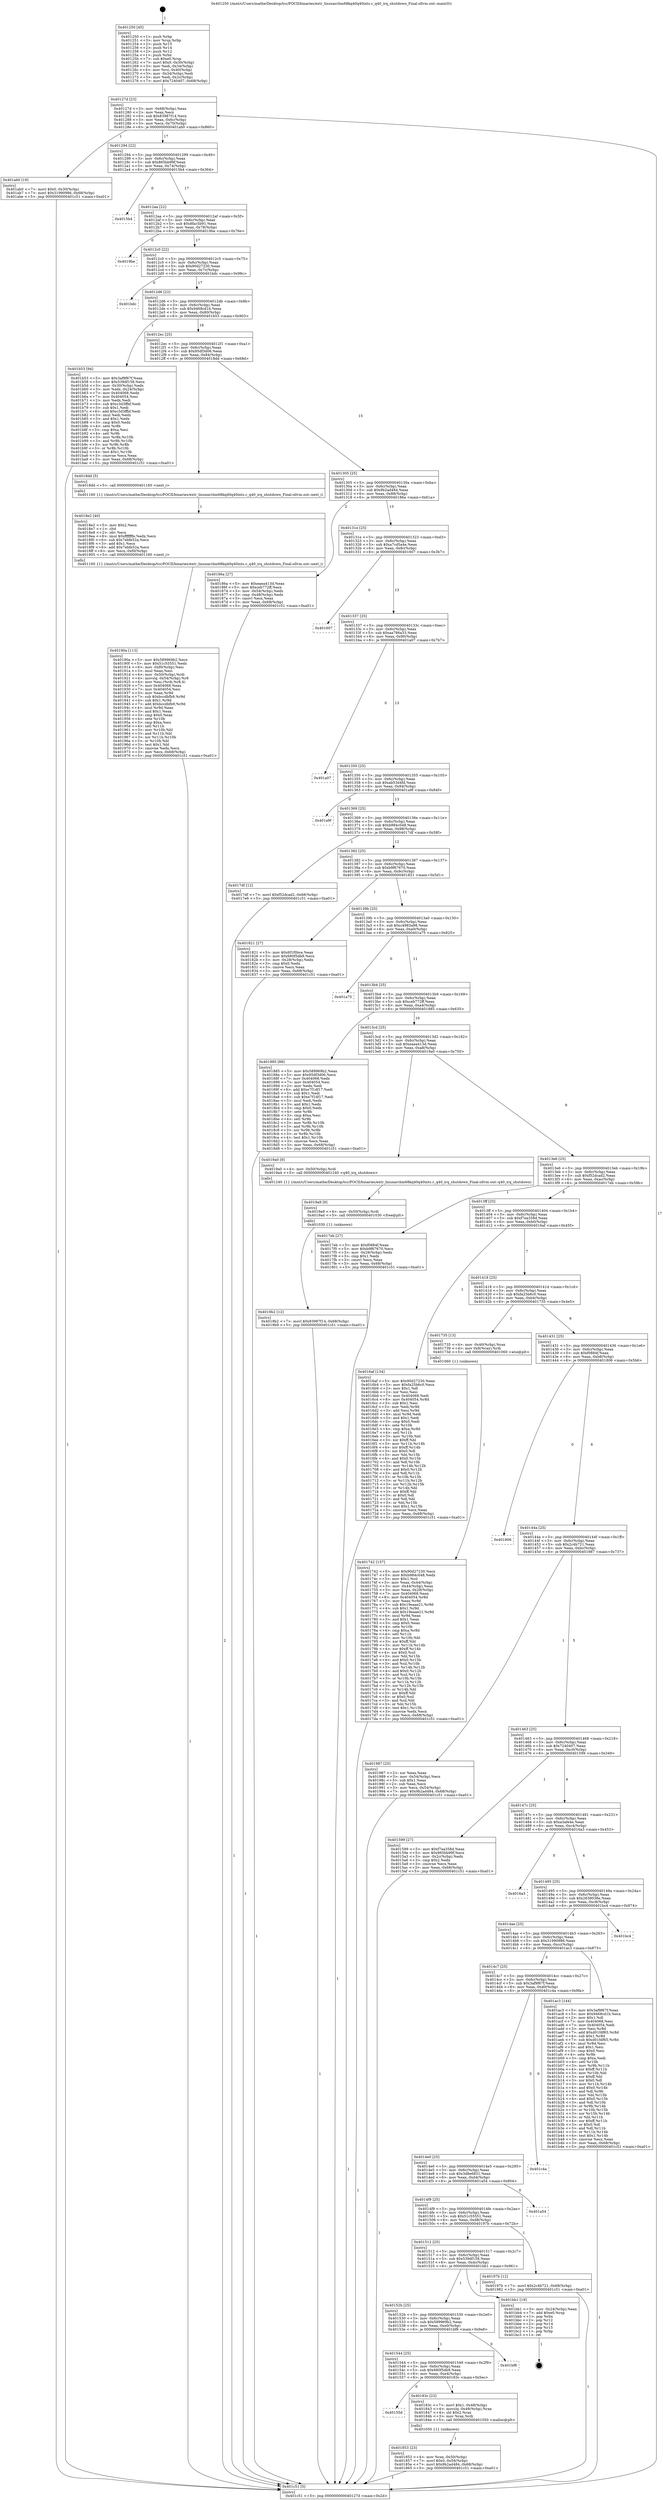 digraph "0x401250" {
  label = "0x401250 (/mnt/c/Users/mathe/Desktop/tcc/POCII/binaries/extr_linuxarchm68kq40q40ints.c_q40_irq_shutdown_Final-ollvm.out::main(0))"
  labelloc = "t"
  node[shape=record]

  Entry [label="",width=0.3,height=0.3,shape=circle,fillcolor=black,style=filled]
  "0x40127d" [label="{
     0x40127d [23]\l
     | [instrs]\l
     &nbsp;&nbsp;0x40127d \<+3\>: mov -0x68(%rbp),%eax\l
     &nbsp;&nbsp;0x401280 \<+2\>: mov %eax,%ecx\l
     &nbsp;&nbsp;0x401282 \<+6\>: sub $0x83987f14,%ecx\l
     &nbsp;&nbsp;0x401288 \<+3\>: mov %eax,-0x6c(%rbp)\l
     &nbsp;&nbsp;0x40128b \<+3\>: mov %ecx,-0x70(%rbp)\l
     &nbsp;&nbsp;0x40128e \<+6\>: je 0000000000401ab0 \<main+0x860\>\l
  }"]
  "0x401ab0" [label="{
     0x401ab0 [19]\l
     | [instrs]\l
     &nbsp;&nbsp;0x401ab0 \<+7\>: movl $0x0,-0x30(%rbp)\l
     &nbsp;&nbsp;0x401ab7 \<+7\>: movl $0x31990986,-0x68(%rbp)\l
     &nbsp;&nbsp;0x401abe \<+5\>: jmp 0000000000401c51 \<main+0xa01\>\l
  }"]
  "0x401294" [label="{
     0x401294 [22]\l
     | [instrs]\l
     &nbsp;&nbsp;0x401294 \<+5\>: jmp 0000000000401299 \<main+0x49\>\l
     &nbsp;&nbsp;0x401299 \<+3\>: mov -0x6c(%rbp),%eax\l
     &nbsp;&nbsp;0x40129c \<+5\>: sub $0x865bb99f,%eax\l
     &nbsp;&nbsp;0x4012a1 \<+3\>: mov %eax,-0x74(%rbp)\l
     &nbsp;&nbsp;0x4012a4 \<+6\>: je 00000000004015b4 \<main+0x364\>\l
  }"]
  Exit [label="",width=0.3,height=0.3,shape=circle,fillcolor=black,style=filled,peripheries=2]
  "0x4015b4" [label="{
     0x4015b4\l
  }", style=dashed]
  "0x4012aa" [label="{
     0x4012aa [22]\l
     | [instrs]\l
     &nbsp;&nbsp;0x4012aa \<+5\>: jmp 00000000004012af \<main+0x5f\>\l
     &nbsp;&nbsp;0x4012af \<+3\>: mov -0x6c(%rbp),%eax\l
     &nbsp;&nbsp;0x4012b2 \<+5\>: sub $0x8fac5b91,%eax\l
     &nbsp;&nbsp;0x4012b7 \<+3\>: mov %eax,-0x78(%rbp)\l
     &nbsp;&nbsp;0x4012ba \<+6\>: je 00000000004019be \<main+0x76e\>\l
  }"]
  "0x4019b2" [label="{
     0x4019b2 [12]\l
     | [instrs]\l
     &nbsp;&nbsp;0x4019b2 \<+7\>: movl $0x83987f14,-0x68(%rbp)\l
     &nbsp;&nbsp;0x4019b9 \<+5\>: jmp 0000000000401c51 \<main+0xa01\>\l
  }"]
  "0x4019be" [label="{
     0x4019be\l
  }", style=dashed]
  "0x4012c0" [label="{
     0x4012c0 [22]\l
     | [instrs]\l
     &nbsp;&nbsp;0x4012c0 \<+5\>: jmp 00000000004012c5 \<main+0x75\>\l
     &nbsp;&nbsp;0x4012c5 \<+3\>: mov -0x6c(%rbp),%eax\l
     &nbsp;&nbsp;0x4012c8 \<+5\>: sub $0x90d27230,%eax\l
     &nbsp;&nbsp;0x4012cd \<+3\>: mov %eax,-0x7c(%rbp)\l
     &nbsp;&nbsp;0x4012d0 \<+6\>: je 0000000000401bdc \<main+0x98c\>\l
  }"]
  "0x4019a9" [label="{
     0x4019a9 [9]\l
     | [instrs]\l
     &nbsp;&nbsp;0x4019a9 \<+4\>: mov -0x50(%rbp),%rdi\l
     &nbsp;&nbsp;0x4019ad \<+5\>: call 0000000000401030 \<free@plt\>\l
     | [calls]\l
     &nbsp;&nbsp;0x401030 \{1\} (unknown)\l
  }"]
  "0x401bdc" [label="{
     0x401bdc\l
  }", style=dashed]
  "0x4012d6" [label="{
     0x4012d6 [22]\l
     | [instrs]\l
     &nbsp;&nbsp;0x4012d6 \<+5\>: jmp 00000000004012db \<main+0x8b\>\l
     &nbsp;&nbsp;0x4012db \<+3\>: mov -0x6c(%rbp),%eax\l
     &nbsp;&nbsp;0x4012de \<+5\>: sub $0x9468cd1b,%eax\l
     &nbsp;&nbsp;0x4012e3 \<+3\>: mov %eax,-0x80(%rbp)\l
     &nbsp;&nbsp;0x4012e6 \<+6\>: je 0000000000401b53 \<main+0x903\>\l
  }"]
  "0x40190a" [label="{
     0x40190a [113]\l
     | [instrs]\l
     &nbsp;&nbsp;0x40190a \<+5\>: mov $0x589969b2,%ecx\l
     &nbsp;&nbsp;0x40190f \<+5\>: mov $0x51c55551,%edx\l
     &nbsp;&nbsp;0x401914 \<+6\>: mov -0xf0(%rbp),%esi\l
     &nbsp;&nbsp;0x40191a \<+3\>: imul %eax,%esi\l
     &nbsp;&nbsp;0x40191d \<+4\>: mov -0x50(%rbp),%rdi\l
     &nbsp;&nbsp;0x401921 \<+4\>: movslq -0x54(%rbp),%r8\l
     &nbsp;&nbsp;0x401925 \<+4\>: mov %esi,(%rdi,%r8,4)\l
     &nbsp;&nbsp;0x401929 \<+7\>: mov 0x404068,%eax\l
     &nbsp;&nbsp;0x401930 \<+7\>: mov 0x404054,%esi\l
     &nbsp;&nbsp;0x401937 \<+3\>: mov %eax,%r9d\l
     &nbsp;&nbsp;0x40193a \<+7\>: sub $0xbccdbfb9,%r9d\l
     &nbsp;&nbsp;0x401941 \<+4\>: sub $0x1,%r9d\l
     &nbsp;&nbsp;0x401945 \<+7\>: add $0xbccdbfb9,%r9d\l
     &nbsp;&nbsp;0x40194c \<+4\>: imul %r9d,%eax\l
     &nbsp;&nbsp;0x401950 \<+3\>: and $0x1,%eax\l
     &nbsp;&nbsp;0x401953 \<+3\>: cmp $0x0,%eax\l
     &nbsp;&nbsp;0x401956 \<+4\>: sete %r10b\l
     &nbsp;&nbsp;0x40195a \<+3\>: cmp $0xa,%esi\l
     &nbsp;&nbsp;0x40195d \<+4\>: setl %r11b\l
     &nbsp;&nbsp;0x401961 \<+3\>: mov %r10b,%bl\l
     &nbsp;&nbsp;0x401964 \<+3\>: and %r11b,%bl\l
     &nbsp;&nbsp;0x401967 \<+3\>: xor %r11b,%r10b\l
     &nbsp;&nbsp;0x40196a \<+3\>: or %r10b,%bl\l
     &nbsp;&nbsp;0x40196d \<+3\>: test $0x1,%bl\l
     &nbsp;&nbsp;0x401970 \<+3\>: cmovne %edx,%ecx\l
     &nbsp;&nbsp;0x401973 \<+3\>: mov %ecx,-0x68(%rbp)\l
     &nbsp;&nbsp;0x401976 \<+5\>: jmp 0000000000401c51 \<main+0xa01\>\l
  }"]
  "0x401b53" [label="{
     0x401b53 [94]\l
     | [instrs]\l
     &nbsp;&nbsp;0x401b53 \<+5\>: mov $0x3af9f67f,%eax\l
     &nbsp;&nbsp;0x401b58 \<+5\>: mov $0x539df158,%ecx\l
     &nbsp;&nbsp;0x401b5d \<+3\>: mov -0x30(%rbp),%edx\l
     &nbsp;&nbsp;0x401b60 \<+3\>: mov %edx,-0x24(%rbp)\l
     &nbsp;&nbsp;0x401b63 \<+7\>: mov 0x404068,%edx\l
     &nbsp;&nbsp;0x401b6a \<+7\>: mov 0x404054,%esi\l
     &nbsp;&nbsp;0x401b71 \<+2\>: mov %edx,%edi\l
     &nbsp;&nbsp;0x401b73 \<+6\>: sub $0xc3d3ffbf,%edi\l
     &nbsp;&nbsp;0x401b79 \<+3\>: sub $0x1,%edi\l
     &nbsp;&nbsp;0x401b7c \<+6\>: add $0xc3d3ffbf,%edi\l
     &nbsp;&nbsp;0x401b82 \<+3\>: imul %edi,%edx\l
     &nbsp;&nbsp;0x401b85 \<+3\>: and $0x1,%edx\l
     &nbsp;&nbsp;0x401b88 \<+3\>: cmp $0x0,%edx\l
     &nbsp;&nbsp;0x401b8b \<+4\>: sete %r8b\l
     &nbsp;&nbsp;0x401b8f \<+3\>: cmp $0xa,%esi\l
     &nbsp;&nbsp;0x401b92 \<+4\>: setl %r9b\l
     &nbsp;&nbsp;0x401b96 \<+3\>: mov %r8b,%r10b\l
     &nbsp;&nbsp;0x401b99 \<+3\>: and %r9b,%r10b\l
     &nbsp;&nbsp;0x401b9c \<+3\>: xor %r9b,%r8b\l
     &nbsp;&nbsp;0x401b9f \<+3\>: or %r8b,%r10b\l
     &nbsp;&nbsp;0x401ba2 \<+4\>: test $0x1,%r10b\l
     &nbsp;&nbsp;0x401ba6 \<+3\>: cmovne %ecx,%eax\l
     &nbsp;&nbsp;0x401ba9 \<+3\>: mov %eax,-0x68(%rbp)\l
     &nbsp;&nbsp;0x401bac \<+5\>: jmp 0000000000401c51 \<main+0xa01\>\l
  }"]
  "0x4012ec" [label="{
     0x4012ec [25]\l
     | [instrs]\l
     &nbsp;&nbsp;0x4012ec \<+5\>: jmp 00000000004012f1 \<main+0xa1\>\l
     &nbsp;&nbsp;0x4012f1 \<+3\>: mov -0x6c(%rbp),%eax\l
     &nbsp;&nbsp;0x4012f4 \<+5\>: sub $0x95df3d06,%eax\l
     &nbsp;&nbsp;0x4012f9 \<+6\>: mov %eax,-0x84(%rbp)\l
     &nbsp;&nbsp;0x4012ff \<+6\>: je 00000000004018dd \<main+0x68d\>\l
  }"]
  "0x4018e2" [label="{
     0x4018e2 [40]\l
     | [instrs]\l
     &nbsp;&nbsp;0x4018e2 \<+5\>: mov $0x2,%ecx\l
     &nbsp;&nbsp;0x4018e7 \<+1\>: cltd\l
     &nbsp;&nbsp;0x4018e8 \<+2\>: idiv %ecx\l
     &nbsp;&nbsp;0x4018ea \<+6\>: imul $0xfffffffe,%edx,%ecx\l
     &nbsp;&nbsp;0x4018f0 \<+6\>: sub $0x7ebfe52a,%ecx\l
     &nbsp;&nbsp;0x4018f6 \<+3\>: add $0x1,%ecx\l
     &nbsp;&nbsp;0x4018f9 \<+6\>: add $0x7ebfe52a,%ecx\l
     &nbsp;&nbsp;0x4018ff \<+6\>: mov %ecx,-0xf0(%rbp)\l
     &nbsp;&nbsp;0x401905 \<+5\>: call 0000000000401160 \<next_i\>\l
     | [calls]\l
     &nbsp;&nbsp;0x401160 \{1\} (/mnt/c/Users/mathe/Desktop/tcc/POCII/binaries/extr_linuxarchm68kq40q40ints.c_q40_irq_shutdown_Final-ollvm.out::next_i)\l
  }"]
  "0x4018dd" [label="{
     0x4018dd [5]\l
     | [instrs]\l
     &nbsp;&nbsp;0x4018dd \<+5\>: call 0000000000401160 \<next_i\>\l
     | [calls]\l
     &nbsp;&nbsp;0x401160 \{1\} (/mnt/c/Users/mathe/Desktop/tcc/POCII/binaries/extr_linuxarchm68kq40q40ints.c_q40_irq_shutdown_Final-ollvm.out::next_i)\l
  }"]
  "0x401305" [label="{
     0x401305 [25]\l
     | [instrs]\l
     &nbsp;&nbsp;0x401305 \<+5\>: jmp 000000000040130a \<main+0xba\>\l
     &nbsp;&nbsp;0x40130a \<+3\>: mov -0x6c(%rbp),%eax\l
     &nbsp;&nbsp;0x40130d \<+5\>: sub $0x9b2ad484,%eax\l
     &nbsp;&nbsp;0x401312 \<+6\>: mov %eax,-0x88(%rbp)\l
     &nbsp;&nbsp;0x401318 \<+6\>: je 000000000040186a \<main+0x61a\>\l
  }"]
  "0x401853" [label="{
     0x401853 [23]\l
     | [instrs]\l
     &nbsp;&nbsp;0x401853 \<+4\>: mov %rax,-0x50(%rbp)\l
     &nbsp;&nbsp;0x401857 \<+7\>: movl $0x0,-0x54(%rbp)\l
     &nbsp;&nbsp;0x40185e \<+7\>: movl $0x9b2ad484,-0x68(%rbp)\l
     &nbsp;&nbsp;0x401865 \<+5\>: jmp 0000000000401c51 \<main+0xa01\>\l
  }"]
  "0x40186a" [label="{
     0x40186a [27]\l
     | [instrs]\l
     &nbsp;&nbsp;0x40186a \<+5\>: mov $0xeaea413d,%eax\l
     &nbsp;&nbsp;0x40186f \<+5\>: mov $0xceb772ff,%ecx\l
     &nbsp;&nbsp;0x401874 \<+3\>: mov -0x54(%rbp),%edx\l
     &nbsp;&nbsp;0x401877 \<+3\>: cmp -0x48(%rbp),%edx\l
     &nbsp;&nbsp;0x40187a \<+3\>: cmovl %ecx,%eax\l
     &nbsp;&nbsp;0x40187d \<+3\>: mov %eax,-0x68(%rbp)\l
     &nbsp;&nbsp;0x401880 \<+5\>: jmp 0000000000401c51 \<main+0xa01\>\l
  }"]
  "0x40131e" [label="{
     0x40131e [25]\l
     | [instrs]\l
     &nbsp;&nbsp;0x40131e \<+5\>: jmp 0000000000401323 \<main+0xd3\>\l
     &nbsp;&nbsp;0x401323 \<+3\>: mov -0x6c(%rbp),%eax\l
     &nbsp;&nbsp;0x401326 \<+5\>: sub $0xa7cd5a4e,%eax\l
     &nbsp;&nbsp;0x40132b \<+6\>: mov %eax,-0x8c(%rbp)\l
     &nbsp;&nbsp;0x401331 \<+6\>: je 0000000000401607 \<main+0x3b7\>\l
  }"]
  "0x40155d" [label="{
     0x40155d\l
  }", style=dashed]
  "0x401607" [label="{
     0x401607\l
  }", style=dashed]
  "0x401337" [label="{
     0x401337 [25]\l
     | [instrs]\l
     &nbsp;&nbsp;0x401337 \<+5\>: jmp 000000000040133c \<main+0xec\>\l
     &nbsp;&nbsp;0x40133c \<+3\>: mov -0x6c(%rbp),%eax\l
     &nbsp;&nbsp;0x40133f \<+5\>: sub $0xaa786a33,%eax\l
     &nbsp;&nbsp;0x401344 \<+6\>: mov %eax,-0x90(%rbp)\l
     &nbsp;&nbsp;0x40134a \<+6\>: je 0000000000401a07 \<main+0x7b7\>\l
  }"]
  "0x40183c" [label="{
     0x40183c [23]\l
     | [instrs]\l
     &nbsp;&nbsp;0x40183c \<+7\>: movl $0x1,-0x48(%rbp)\l
     &nbsp;&nbsp;0x401843 \<+4\>: movslq -0x48(%rbp),%rax\l
     &nbsp;&nbsp;0x401847 \<+4\>: shl $0x2,%rax\l
     &nbsp;&nbsp;0x40184b \<+3\>: mov %rax,%rdi\l
     &nbsp;&nbsp;0x40184e \<+5\>: call 0000000000401050 \<malloc@plt\>\l
     | [calls]\l
     &nbsp;&nbsp;0x401050 \{1\} (unknown)\l
  }"]
  "0x401a07" [label="{
     0x401a07\l
  }", style=dashed]
  "0x401350" [label="{
     0x401350 [25]\l
     | [instrs]\l
     &nbsp;&nbsp;0x401350 \<+5\>: jmp 0000000000401355 \<main+0x105\>\l
     &nbsp;&nbsp;0x401355 \<+3\>: mov -0x6c(%rbp),%eax\l
     &nbsp;&nbsp;0x401358 \<+5\>: sub $0xab53d4fd,%eax\l
     &nbsp;&nbsp;0x40135d \<+6\>: mov %eax,-0x94(%rbp)\l
     &nbsp;&nbsp;0x401363 \<+6\>: je 0000000000401a9f \<main+0x84f\>\l
  }"]
  "0x401544" [label="{
     0x401544 [25]\l
     | [instrs]\l
     &nbsp;&nbsp;0x401544 \<+5\>: jmp 0000000000401549 \<main+0x2f9\>\l
     &nbsp;&nbsp;0x401549 \<+3\>: mov -0x6c(%rbp),%eax\l
     &nbsp;&nbsp;0x40154c \<+5\>: sub $0x680f5db9,%eax\l
     &nbsp;&nbsp;0x401551 \<+6\>: mov %eax,-0xe4(%rbp)\l
     &nbsp;&nbsp;0x401557 \<+6\>: je 000000000040183c \<main+0x5ec\>\l
  }"]
  "0x401a9f" [label="{
     0x401a9f\l
  }", style=dashed]
  "0x401369" [label="{
     0x401369 [25]\l
     | [instrs]\l
     &nbsp;&nbsp;0x401369 \<+5\>: jmp 000000000040136e \<main+0x11e\>\l
     &nbsp;&nbsp;0x40136e \<+3\>: mov -0x6c(%rbp),%eax\l
     &nbsp;&nbsp;0x401371 \<+5\>: sub $0xb984c048,%eax\l
     &nbsp;&nbsp;0x401376 \<+6\>: mov %eax,-0x98(%rbp)\l
     &nbsp;&nbsp;0x40137c \<+6\>: je 00000000004017df \<main+0x58f\>\l
  }"]
  "0x401bf8" [label="{
     0x401bf8\l
  }", style=dashed]
  "0x4017df" [label="{
     0x4017df [12]\l
     | [instrs]\l
     &nbsp;&nbsp;0x4017df \<+7\>: movl $0xf52dcad2,-0x68(%rbp)\l
     &nbsp;&nbsp;0x4017e6 \<+5\>: jmp 0000000000401c51 \<main+0xa01\>\l
  }"]
  "0x401382" [label="{
     0x401382 [25]\l
     | [instrs]\l
     &nbsp;&nbsp;0x401382 \<+5\>: jmp 0000000000401387 \<main+0x137\>\l
     &nbsp;&nbsp;0x401387 \<+3\>: mov -0x6c(%rbp),%eax\l
     &nbsp;&nbsp;0x40138a \<+5\>: sub $0xb9f67670,%eax\l
     &nbsp;&nbsp;0x40138f \<+6\>: mov %eax,-0x9c(%rbp)\l
     &nbsp;&nbsp;0x401395 \<+6\>: je 0000000000401821 \<main+0x5d1\>\l
  }"]
  "0x40152b" [label="{
     0x40152b [25]\l
     | [instrs]\l
     &nbsp;&nbsp;0x40152b \<+5\>: jmp 0000000000401530 \<main+0x2e0\>\l
     &nbsp;&nbsp;0x401530 \<+3\>: mov -0x6c(%rbp),%eax\l
     &nbsp;&nbsp;0x401533 \<+5\>: sub $0x589969b2,%eax\l
     &nbsp;&nbsp;0x401538 \<+6\>: mov %eax,-0xe0(%rbp)\l
     &nbsp;&nbsp;0x40153e \<+6\>: je 0000000000401bf8 \<main+0x9a8\>\l
  }"]
  "0x401821" [label="{
     0x401821 [27]\l
     | [instrs]\l
     &nbsp;&nbsp;0x401821 \<+5\>: mov $0x6f1f0bce,%eax\l
     &nbsp;&nbsp;0x401826 \<+5\>: mov $0x680f5db9,%ecx\l
     &nbsp;&nbsp;0x40182b \<+3\>: mov -0x28(%rbp),%edx\l
     &nbsp;&nbsp;0x40182e \<+3\>: cmp $0x0,%edx\l
     &nbsp;&nbsp;0x401831 \<+3\>: cmove %ecx,%eax\l
     &nbsp;&nbsp;0x401834 \<+3\>: mov %eax,-0x68(%rbp)\l
     &nbsp;&nbsp;0x401837 \<+5\>: jmp 0000000000401c51 \<main+0xa01\>\l
  }"]
  "0x40139b" [label="{
     0x40139b [25]\l
     | [instrs]\l
     &nbsp;&nbsp;0x40139b \<+5\>: jmp 00000000004013a0 \<main+0x150\>\l
     &nbsp;&nbsp;0x4013a0 \<+3\>: mov -0x6c(%rbp),%eax\l
     &nbsp;&nbsp;0x4013a3 \<+5\>: sub $0xc4983a98,%eax\l
     &nbsp;&nbsp;0x4013a8 \<+6\>: mov %eax,-0xa0(%rbp)\l
     &nbsp;&nbsp;0x4013ae \<+6\>: je 0000000000401a75 \<main+0x825\>\l
  }"]
  "0x401bb1" [label="{
     0x401bb1 [19]\l
     | [instrs]\l
     &nbsp;&nbsp;0x401bb1 \<+3\>: mov -0x24(%rbp),%eax\l
     &nbsp;&nbsp;0x401bb4 \<+7\>: add $0xe0,%rsp\l
     &nbsp;&nbsp;0x401bbb \<+1\>: pop %rbx\l
     &nbsp;&nbsp;0x401bbc \<+2\>: pop %r12\l
     &nbsp;&nbsp;0x401bbe \<+2\>: pop %r14\l
     &nbsp;&nbsp;0x401bc0 \<+2\>: pop %r15\l
     &nbsp;&nbsp;0x401bc2 \<+1\>: pop %rbp\l
     &nbsp;&nbsp;0x401bc3 \<+1\>: ret\l
  }"]
  "0x401a75" [label="{
     0x401a75\l
  }", style=dashed]
  "0x4013b4" [label="{
     0x4013b4 [25]\l
     | [instrs]\l
     &nbsp;&nbsp;0x4013b4 \<+5\>: jmp 00000000004013b9 \<main+0x169\>\l
     &nbsp;&nbsp;0x4013b9 \<+3\>: mov -0x6c(%rbp),%eax\l
     &nbsp;&nbsp;0x4013bc \<+5\>: sub $0xceb772ff,%eax\l
     &nbsp;&nbsp;0x4013c1 \<+6\>: mov %eax,-0xa4(%rbp)\l
     &nbsp;&nbsp;0x4013c7 \<+6\>: je 0000000000401885 \<main+0x635\>\l
  }"]
  "0x401512" [label="{
     0x401512 [25]\l
     | [instrs]\l
     &nbsp;&nbsp;0x401512 \<+5\>: jmp 0000000000401517 \<main+0x2c7\>\l
     &nbsp;&nbsp;0x401517 \<+3\>: mov -0x6c(%rbp),%eax\l
     &nbsp;&nbsp;0x40151a \<+5\>: sub $0x539df158,%eax\l
     &nbsp;&nbsp;0x40151f \<+6\>: mov %eax,-0xdc(%rbp)\l
     &nbsp;&nbsp;0x401525 \<+6\>: je 0000000000401bb1 \<main+0x961\>\l
  }"]
  "0x401885" [label="{
     0x401885 [88]\l
     | [instrs]\l
     &nbsp;&nbsp;0x401885 \<+5\>: mov $0x589969b2,%eax\l
     &nbsp;&nbsp;0x40188a \<+5\>: mov $0x95df3d06,%ecx\l
     &nbsp;&nbsp;0x40188f \<+7\>: mov 0x404068,%edx\l
     &nbsp;&nbsp;0x401896 \<+7\>: mov 0x404054,%esi\l
     &nbsp;&nbsp;0x40189d \<+2\>: mov %edx,%edi\l
     &nbsp;&nbsp;0x40189f \<+6\>: add $0xe7f1df17,%edi\l
     &nbsp;&nbsp;0x4018a5 \<+3\>: sub $0x1,%edi\l
     &nbsp;&nbsp;0x4018a8 \<+6\>: sub $0xe7f1df17,%edi\l
     &nbsp;&nbsp;0x4018ae \<+3\>: imul %edi,%edx\l
     &nbsp;&nbsp;0x4018b1 \<+3\>: and $0x1,%edx\l
     &nbsp;&nbsp;0x4018b4 \<+3\>: cmp $0x0,%edx\l
     &nbsp;&nbsp;0x4018b7 \<+4\>: sete %r8b\l
     &nbsp;&nbsp;0x4018bb \<+3\>: cmp $0xa,%esi\l
     &nbsp;&nbsp;0x4018be \<+4\>: setl %r9b\l
     &nbsp;&nbsp;0x4018c2 \<+3\>: mov %r8b,%r10b\l
     &nbsp;&nbsp;0x4018c5 \<+3\>: and %r9b,%r10b\l
     &nbsp;&nbsp;0x4018c8 \<+3\>: xor %r9b,%r8b\l
     &nbsp;&nbsp;0x4018cb \<+3\>: or %r8b,%r10b\l
     &nbsp;&nbsp;0x4018ce \<+4\>: test $0x1,%r10b\l
     &nbsp;&nbsp;0x4018d2 \<+3\>: cmovne %ecx,%eax\l
     &nbsp;&nbsp;0x4018d5 \<+3\>: mov %eax,-0x68(%rbp)\l
     &nbsp;&nbsp;0x4018d8 \<+5\>: jmp 0000000000401c51 \<main+0xa01\>\l
  }"]
  "0x4013cd" [label="{
     0x4013cd [25]\l
     | [instrs]\l
     &nbsp;&nbsp;0x4013cd \<+5\>: jmp 00000000004013d2 \<main+0x182\>\l
     &nbsp;&nbsp;0x4013d2 \<+3\>: mov -0x6c(%rbp),%eax\l
     &nbsp;&nbsp;0x4013d5 \<+5\>: sub $0xeaea413d,%eax\l
     &nbsp;&nbsp;0x4013da \<+6\>: mov %eax,-0xa8(%rbp)\l
     &nbsp;&nbsp;0x4013e0 \<+6\>: je 00000000004019a0 \<main+0x750\>\l
  }"]
  "0x40197b" [label="{
     0x40197b [12]\l
     | [instrs]\l
     &nbsp;&nbsp;0x40197b \<+7\>: movl $0x2c4b721,-0x68(%rbp)\l
     &nbsp;&nbsp;0x401982 \<+5\>: jmp 0000000000401c51 \<main+0xa01\>\l
  }"]
  "0x4019a0" [label="{
     0x4019a0 [9]\l
     | [instrs]\l
     &nbsp;&nbsp;0x4019a0 \<+4\>: mov -0x50(%rbp),%rdi\l
     &nbsp;&nbsp;0x4019a4 \<+5\>: call 0000000000401240 \<q40_irq_shutdown\>\l
     | [calls]\l
     &nbsp;&nbsp;0x401240 \{1\} (/mnt/c/Users/mathe/Desktop/tcc/POCII/binaries/extr_linuxarchm68kq40q40ints.c_q40_irq_shutdown_Final-ollvm.out::q40_irq_shutdown)\l
  }"]
  "0x4013e6" [label="{
     0x4013e6 [25]\l
     | [instrs]\l
     &nbsp;&nbsp;0x4013e6 \<+5\>: jmp 00000000004013eb \<main+0x19b\>\l
     &nbsp;&nbsp;0x4013eb \<+3\>: mov -0x6c(%rbp),%eax\l
     &nbsp;&nbsp;0x4013ee \<+5\>: sub $0xf52dcad2,%eax\l
     &nbsp;&nbsp;0x4013f3 \<+6\>: mov %eax,-0xac(%rbp)\l
     &nbsp;&nbsp;0x4013f9 \<+6\>: je 00000000004017eb \<main+0x59b\>\l
  }"]
  "0x4014f9" [label="{
     0x4014f9 [25]\l
     | [instrs]\l
     &nbsp;&nbsp;0x4014f9 \<+5\>: jmp 00000000004014fe \<main+0x2ae\>\l
     &nbsp;&nbsp;0x4014fe \<+3\>: mov -0x6c(%rbp),%eax\l
     &nbsp;&nbsp;0x401501 \<+5\>: sub $0x51c55551,%eax\l
     &nbsp;&nbsp;0x401506 \<+6\>: mov %eax,-0xd8(%rbp)\l
     &nbsp;&nbsp;0x40150c \<+6\>: je 000000000040197b \<main+0x72b\>\l
  }"]
  "0x4017eb" [label="{
     0x4017eb [27]\l
     | [instrs]\l
     &nbsp;&nbsp;0x4017eb \<+5\>: mov $0xf0884f,%eax\l
     &nbsp;&nbsp;0x4017f0 \<+5\>: mov $0xb9f67670,%ecx\l
     &nbsp;&nbsp;0x4017f5 \<+3\>: mov -0x28(%rbp),%edx\l
     &nbsp;&nbsp;0x4017f8 \<+3\>: cmp $0x1,%edx\l
     &nbsp;&nbsp;0x4017fb \<+3\>: cmovl %ecx,%eax\l
     &nbsp;&nbsp;0x4017fe \<+3\>: mov %eax,-0x68(%rbp)\l
     &nbsp;&nbsp;0x401801 \<+5\>: jmp 0000000000401c51 \<main+0xa01\>\l
  }"]
  "0x4013ff" [label="{
     0x4013ff [25]\l
     | [instrs]\l
     &nbsp;&nbsp;0x4013ff \<+5\>: jmp 0000000000401404 \<main+0x1b4\>\l
     &nbsp;&nbsp;0x401404 \<+3\>: mov -0x6c(%rbp),%eax\l
     &nbsp;&nbsp;0x401407 \<+5\>: sub $0xf7ea358d,%eax\l
     &nbsp;&nbsp;0x40140c \<+6\>: mov %eax,-0xb0(%rbp)\l
     &nbsp;&nbsp;0x401412 \<+6\>: je 00000000004016af \<main+0x45f\>\l
  }"]
  "0x401a54" [label="{
     0x401a54\l
  }", style=dashed]
  "0x4016af" [label="{
     0x4016af [134]\l
     | [instrs]\l
     &nbsp;&nbsp;0x4016af \<+5\>: mov $0x90d27230,%eax\l
     &nbsp;&nbsp;0x4016b4 \<+5\>: mov $0xfa25b6c0,%ecx\l
     &nbsp;&nbsp;0x4016b9 \<+2\>: mov $0x1,%dl\l
     &nbsp;&nbsp;0x4016bb \<+2\>: xor %esi,%esi\l
     &nbsp;&nbsp;0x4016bd \<+7\>: mov 0x404068,%edi\l
     &nbsp;&nbsp;0x4016c4 \<+8\>: mov 0x404054,%r8d\l
     &nbsp;&nbsp;0x4016cc \<+3\>: sub $0x1,%esi\l
     &nbsp;&nbsp;0x4016cf \<+3\>: mov %edi,%r9d\l
     &nbsp;&nbsp;0x4016d2 \<+3\>: add %esi,%r9d\l
     &nbsp;&nbsp;0x4016d5 \<+4\>: imul %r9d,%edi\l
     &nbsp;&nbsp;0x4016d9 \<+3\>: and $0x1,%edi\l
     &nbsp;&nbsp;0x4016dc \<+3\>: cmp $0x0,%edi\l
     &nbsp;&nbsp;0x4016df \<+4\>: sete %r10b\l
     &nbsp;&nbsp;0x4016e3 \<+4\>: cmp $0xa,%r8d\l
     &nbsp;&nbsp;0x4016e7 \<+4\>: setl %r11b\l
     &nbsp;&nbsp;0x4016eb \<+3\>: mov %r10b,%bl\l
     &nbsp;&nbsp;0x4016ee \<+3\>: xor $0xff,%bl\l
     &nbsp;&nbsp;0x4016f1 \<+3\>: mov %r11b,%r14b\l
     &nbsp;&nbsp;0x4016f4 \<+4\>: xor $0xff,%r14b\l
     &nbsp;&nbsp;0x4016f8 \<+3\>: xor $0x0,%dl\l
     &nbsp;&nbsp;0x4016fb \<+3\>: mov %bl,%r15b\l
     &nbsp;&nbsp;0x4016fe \<+4\>: and $0x0,%r15b\l
     &nbsp;&nbsp;0x401702 \<+3\>: and %dl,%r10b\l
     &nbsp;&nbsp;0x401705 \<+3\>: mov %r14b,%r12b\l
     &nbsp;&nbsp;0x401708 \<+4\>: and $0x0,%r12b\l
     &nbsp;&nbsp;0x40170c \<+3\>: and %dl,%r11b\l
     &nbsp;&nbsp;0x40170f \<+3\>: or %r10b,%r15b\l
     &nbsp;&nbsp;0x401712 \<+3\>: or %r11b,%r12b\l
     &nbsp;&nbsp;0x401715 \<+3\>: xor %r12b,%r15b\l
     &nbsp;&nbsp;0x401718 \<+3\>: or %r14b,%bl\l
     &nbsp;&nbsp;0x40171b \<+3\>: xor $0xff,%bl\l
     &nbsp;&nbsp;0x40171e \<+3\>: or $0x0,%dl\l
     &nbsp;&nbsp;0x401721 \<+2\>: and %dl,%bl\l
     &nbsp;&nbsp;0x401723 \<+3\>: or %bl,%r15b\l
     &nbsp;&nbsp;0x401726 \<+4\>: test $0x1,%r15b\l
     &nbsp;&nbsp;0x40172a \<+3\>: cmovne %ecx,%eax\l
     &nbsp;&nbsp;0x40172d \<+3\>: mov %eax,-0x68(%rbp)\l
     &nbsp;&nbsp;0x401730 \<+5\>: jmp 0000000000401c51 \<main+0xa01\>\l
  }"]
  "0x401418" [label="{
     0x401418 [25]\l
     | [instrs]\l
     &nbsp;&nbsp;0x401418 \<+5\>: jmp 000000000040141d \<main+0x1cd\>\l
     &nbsp;&nbsp;0x40141d \<+3\>: mov -0x6c(%rbp),%eax\l
     &nbsp;&nbsp;0x401420 \<+5\>: sub $0xfa25b6c0,%eax\l
     &nbsp;&nbsp;0x401425 \<+6\>: mov %eax,-0xb4(%rbp)\l
     &nbsp;&nbsp;0x40142b \<+6\>: je 0000000000401735 \<main+0x4e5\>\l
  }"]
  "0x4014e0" [label="{
     0x4014e0 [25]\l
     | [instrs]\l
     &nbsp;&nbsp;0x4014e0 \<+5\>: jmp 00000000004014e5 \<main+0x295\>\l
     &nbsp;&nbsp;0x4014e5 \<+3\>: mov -0x6c(%rbp),%eax\l
     &nbsp;&nbsp;0x4014e8 \<+5\>: sub $0x3d8e6831,%eax\l
     &nbsp;&nbsp;0x4014ed \<+6\>: mov %eax,-0xd4(%rbp)\l
     &nbsp;&nbsp;0x4014f3 \<+6\>: je 0000000000401a54 \<main+0x804\>\l
  }"]
  "0x401735" [label="{
     0x401735 [13]\l
     | [instrs]\l
     &nbsp;&nbsp;0x401735 \<+4\>: mov -0x40(%rbp),%rax\l
     &nbsp;&nbsp;0x401739 \<+4\>: mov 0x8(%rax),%rdi\l
     &nbsp;&nbsp;0x40173d \<+5\>: call 0000000000401060 \<atoi@plt\>\l
     | [calls]\l
     &nbsp;&nbsp;0x401060 \{1\} (unknown)\l
  }"]
  "0x401431" [label="{
     0x401431 [25]\l
     | [instrs]\l
     &nbsp;&nbsp;0x401431 \<+5\>: jmp 0000000000401436 \<main+0x1e6\>\l
     &nbsp;&nbsp;0x401436 \<+3\>: mov -0x6c(%rbp),%eax\l
     &nbsp;&nbsp;0x401439 \<+5\>: sub $0xf0884f,%eax\l
     &nbsp;&nbsp;0x40143e \<+6\>: mov %eax,-0xb8(%rbp)\l
     &nbsp;&nbsp;0x401444 \<+6\>: je 0000000000401806 \<main+0x5b6\>\l
  }"]
  "0x401c4a" [label="{
     0x401c4a\l
  }", style=dashed]
  "0x401806" [label="{
     0x401806\l
  }", style=dashed]
  "0x40144a" [label="{
     0x40144a [25]\l
     | [instrs]\l
     &nbsp;&nbsp;0x40144a \<+5\>: jmp 000000000040144f \<main+0x1ff\>\l
     &nbsp;&nbsp;0x40144f \<+3\>: mov -0x6c(%rbp),%eax\l
     &nbsp;&nbsp;0x401452 \<+5\>: sub $0x2c4b721,%eax\l
     &nbsp;&nbsp;0x401457 \<+6\>: mov %eax,-0xbc(%rbp)\l
     &nbsp;&nbsp;0x40145d \<+6\>: je 0000000000401987 \<main+0x737\>\l
  }"]
  "0x4014c7" [label="{
     0x4014c7 [25]\l
     | [instrs]\l
     &nbsp;&nbsp;0x4014c7 \<+5\>: jmp 00000000004014cc \<main+0x27c\>\l
     &nbsp;&nbsp;0x4014cc \<+3\>: mov -0x6c(%rbp),%eax\l
     &nbsp;&nbsp;0x4014cf \<+5\>: sub $0x3af9f67f,%eax\l
     &nbsp;&nbsp;0x4014d4 \<+6\>: mov %eax,-0xd0(%rbp)\l
     &nbsp;&nbsp;0x4014da \<+6\>: je 0000000000401c4a \<main+0x9fa\>\l
  }"]
  "0x401987" [label="{
     0x401987 [25]\l
     | [instrs]\l
     &nbsp;&nbsp;0x401987 \<+2\>: xor %eax,%eax\l
     &nbsp;&nbsp;0x401989 \<+3\>: mov -0x54(%rbp),%ecx\l
     &nbsp;&nbsp;0x40198c \<+3\>: sub $0x1,%eax\l
     &nbsp;&nbsp;0x40198f \<+2\>: sub %eax,%ecx\l
     &nbsp;&nbsp;0x401991 \<+3\>: mov %ecx,-0x54(%rbp)\l
     &nbsp;&nbsp;0x401994 \<+7\>: movl $0x9b2ad484,-0x68(%rbp)\l
     &nbsp;&nbsp;0x40199b \<+5\>: jmp 0000000000401c51 \<main+0xa01\>\l
  }"]
  "0x401463" [label="{
     0x401463 [25]\l
     | [instrs]\l
     &nbsp;&nbsp;0x401463 \<+5\>: jmp 0000000000401468 \<main+0x218\>\l
     &nbsp;&nbsp;0x401468 \<+3\>: mov -0x6c(%rbp),%eax\l
     &nbsp;&nbsp;0x40146b \<+5\>: sub $0x7240407,%eax\l
     &nbsp;&nbsp;0x401470 \<+6\>: mov %eax,-0xc0(%rbp)\l
     &nbsp;&nbsp;0x401476 \<+6\>: je 0000000000401599 \<main+0x349\>\l
  }"]
  "0x401ac3" [label="{
     0x401ac3 [144]\l
     | [instrs]\l
     &nbsp;&nbsp;0x401ac3 \<+5\>: mov $0x3af9f67f,%eax\l
     &nbsp;&nbsp;0x401ac8 \<+5\>: mov $0x9468cd1b,%ecx\l
     &nbsp;&nbsp;0x401acd \<+2\>: mov $0x1,%dl\l
     &nbsp;&nbsp;0x401acf \<+7\>: mov 0x404068,%esi\l
     &nbsp;&nbsp;0x401ad6 \<+7\>: mov 0x404054,%edi\l
     &nbsp;&nbsp;0x401add \<+3\>: mov %esi,%r8d\l
     &nbsp;&nbsp;0x401ae0 \<+7\>: add $0xd01fdf65,%r8d\l
     &nbsp;&nbsp;0x401ae7 \<+4\>: sub $0x1,%r8d\l
     &nbsp;&nbsp;0x401aeb \<+7\>: sub $0xd01fdf65,%r8d\l
     &nbsp;&nbsp;0x401af2 \<+4\>: imul %r8d,%esi\l
     &nbsp;&nbsp;0x401af6 \<+3\>: and $0x1,%esi\l
     &nbsp;&nbsp;0x401af9 \<+3\>: cmp $0x0,%esi\l
     &nbsp;&nbsp;0x401afc \<+4\>: sete %r9b\l
     &nbsp;&nbsp;0x401b00 \<+3\>: cmp $0xa,%edi\l
     &nbsp;&nbsp;0x401b03 \<+4\>: setl %r10b\l
     &nbsp;&nbsp;0x401b07 \<+3\>: mov %r9b,%r11b\l
     &nbsp;&nbsp;0x401b0a \<+4\>: xor $0xff,%r11b\l
     &nbsp;&nbsp;0x401b0e \<+3\>: mov %r10b,%bl\l
     &nbsp;&nbsp;0x401b11 \<+3\>: xor $0xff,%bl\l
     &nbsp;&nbsp;0x401b14 \<+3\>: xor $0x0,%dl\l
     &nbsp;&nbsp;0x401b17 \<+3\>: mov %r11b,%r14b\l
     &nbsp;&nbsp;0x401b1a \<+4\>: and $0x0,%r14b\l
     &nbsp;&nbsp;0x401b1e \<+3\>: and %dl,%r9b\l
     &nbsp;&nbsp;0x401b21 \<+3\>: mov %bl,%r15b\l
     &nbsp;&nbsp;0x401b24 \<+4\>: and $0x0,%r15b\l
     &nbsp;&nbsp;0x401b28 \<+3\>: and %dl,%r10b\l
     &nbsp;&nbsp;0x401b2b \<+3\>: or %r9b,%r14b\l
     &nbsp;&nbsp;0x401b2e \<+3\>: or %r10b,%r15b\l
     &nbsp;&nbsp;0x401b31 \<+3\>: xor %r15b,%r14b\l
     &nbsp;&nbsp;0x401b34 \<+3\>: or %bl,%r11b\l
     &nbsp;&nbsp;0x401b37 \<+4\>: xor $0xff,%r11b\l
     &nbsp;&nbsp;0x401b3b \<+3\>: or $0x0,%dl\l
     &nbsp;&nbsp;0x401b3e \<+3\>: and %dl,%r11b\l
     &nbsp;&nbsp;0x401b41 \<+3\>: or %r11b,%r14b\l
     &nbsp;&nbsp;0x401b44 \<+4\>: test $0x1,%r14b\l
     &nbsp;&nbsp;0x401b48 \<+3\>: cmovne %ecx,%eax\l
     &nbsp;&nbsp;0x401b4b \<+3\>: mov %eax,-0x68(%rbp)\l
     &nbsp;&nbsp;0x401b4e \<+5\>: jmp 0000000000401c51 \<main+0xa01\>\l
  }"]
  "0x401599" [label="{
     0x401599 [27]\l
     | [instrs]\l
     &nbsp;&nbsp;0x401599 \<+5\>: mov $0xf7ea358d,%eax\l
     &nbsp;&nbsp;0x40159e \<+5\>: mov $0x865bb99f,%ecx\l
     &nbsp;&nbsp;0x4015a3 \<+3\>: mov -0x2c(%rbp),%edx\l
     &nbsp;&nbsp;0x4015a6 \<+3\>: cmp $0x2,%edx\l
     &nbsp;&nbsp;0x4015a9 \<+3\>: cmovne %ecx,%eax\l
     &nbsp;&nbsp;0x4015ac \<+3\>: mov %eax,-0x68(%rbp)\l
     &nbsp;&nbsp;0x4015af \<+5\>: jmp 0000000000401c51 \<main+0xa01\>\l
  }"]
  "0x40147c" [label="{
     0x40147c [25]\l
     | [instrs]\l
     &nbsp;&nbsp;0x40147c \<+5\>: jmp 0000000000401481 \<main+0x231\>\l
     &nbsp;&nbsp;0x401481 \<+3\>: mov -0x6c(%rbp),%eax\l
     &nbsp;&nbsp;0x401484 \<+5\>: sub $0xa3afe4e,%eax\l
     &nbsp;&nbsp;0x401489 \<+6\>: mov %eax,-0xc4(%rbp)\l
     &nbsp;&nbsp;0x40148f \<+6\>: je 00000000004016a3 \<main+0x453\>\l
  }"]
  "0x401c51" [label="{
     0x401c51 [5]\l
     | [instrs]\l
     &nbsp;&nbsp;0x401c51 \<+5\>: jmp 000000000040127d \<main+0x2d\>\l
  }"]
  "0x401250" [label="{
     0x401250 [45]\l
     | [instrs]\l
     &nbsp;&nbsp;0x401250 \<+1\>: push %rbp\l
     &nbsp;&nbsp;0x401251 \<+3\>: mov %rsp,%rbp\l
     &nbsp;&nbsp;0x401254 \<+2\>: push %r15\l
     &nbsp;&nbsp;0x401256 \<+2\>: push %r14\l
     &nbsp;&nbsp;0x401258 \<+2\>: push %r12\l
     &nbsp;&nbsp;0x40125a \<+1\>: push %rbx\l
     &nbsp;&nbsp;0x40125b \<+7\>: sub $0xe0,%rsp\l
     &nbsp;&nbsp;0x401262 \<+7\>: movl $0x0,-0x30(%rbp)\l
     &nbsp;&nbsp;0x401269 \<+3\>: mov %edi,-0x34(%rbp)\l
     &nbsp;&nbsp;0x40126c \<+4\>: mov %rsi,-0x40(%rbp)\l
     &nbsp;&nbsp;0x401270 \<+3\>: mov -0x34(%rbp),%edi\l
     &nbsp;&nbsp;0x401273 \<+3\>: mov %edi,-0x2c(%rbp)\l
     &nbsp;&nbsp;0x401276 \<+7\>: movl $0x7240407,-0x68(%rbp)\l
  }"]
  "0x401742" [label="{
     0x401742 [157]\l
     | [instrs]\l
     &nbsp;&nbsp;0x401742 \<+5\>: mov $0x90d27230,%ecx\l
     &nbsp;&nbsp;0x401747 \<+5\>: mov $0xb984c048,%edx\l
     &nbsp;&nbsp;0x40174c \<+3\>: mov $0x1,%sil\l
     &nbsp;&nbsp;0x40174f \<+3\>: mov %eax,-0x44(%rbp)\l
     &nbsp;&nbsp;0x401752 \<+3\>: mov -0x44(%rbp),%eax\l
     &nbsp;&nbsp;0x401755 \<+3\>: mov %eax,-0x28(%rbp)\l
     &nbsp;&nbsp;0x401758 \<+7\>: mov 0x404068,%eax\l
     &nbsp;&nbsp;0x40175f \<+8\>: mov 0x404054,%r8d\l
     &nbsp;&nbsp;0x401767 \<+3\>: mov %eax,%r9d\l
     &nbsp;&nbsp;0x40176a \<+7\>: sub $0x19eaae21,%r9d\l
     &nbsp;&nbsp;0x401771 \<+4\>: sub $0x1,%r9d\l
     &nbsp;&nbsp;0x401775 \<+7\>: add $0x19eaae21,%r9d\l
     &nbsp;&nbsp;0x40177c \<+4\>: imul %r9d,%eax\l
     &nbsp;&nbsp;0x401780 \<+3\>: and $0x1,%eax\l
     &nbsp;&nbsp;0x401783 \<+3\>: cmp $0x0,%eax\l
     &nbsp;&nbsp;0x401786 \<+4\>: sete %r10b\l
     &nbsp;&nbsp;0x40178a \<+4\>: cmp $0xa,%r8d\l
     &nbsp;&nbsp;0x40178e \<+4\>: setl %r11b\l
     &nbsp;&nbsp;0x401792 \<+3\>: mov %r10b,%bl\l
     &nbsp;&nbsp;0x401795 \<+3\>: xor $0xff,%bl\l
     &nbsp;&nbsp;0x401798 \<+3\>: mov %r11b,%r14b\l
     &nbsp;&nbsp;0x40179b \<+4\>: xor $0xff,%r14b\l
     &nbsp;&nbsp;0x40179f \<+4\>: xor $0x0,%sil\l
     &nbsp;&nbsp;0x4017a3 \<+3\>: mov %bl,%r15b\l
     &nbsp;&nbsp;0x4017a6 \<+4\>: and $0x0,%r15b\l
     &nbsp;&nbsp;0x4017aa \<+3\>: and %sil,%r10b\l
     &nbsp;&nbsp;0x4017ad \<+3\>: mov %r14b,%r12b\l
     &nbsp;&nbsp;0x4017b0 \<+4\>: and $0x0,%r12b\l
     &nbsp;&nbsp;0x4017b4 \<+3\>: and %sil,%r11b\l
     &nbsp;&nbsp;0x4017b7 \<+3\>: or %r10b,%r15b\l
     &nbsp;&nbsp;0x4017ba \<+3\>: or %r11b,%r12b\l
     &nbsp;&nbsp;0x4017bd \<+3\>: xor %r12b,%r15b\l
     &nbsp;&nbsp;0x4017c0 \<+3\>: or %r14b,%bl\l
     &nbsp;&nbsp;0x4017c3 \<+3\>: xor $0xff,%bl\l
     &nbsp;&nbsp;0x4017c6 \<+4\>: or $0x0,%sil\l
     &nbsp;&nbsp;0x4017ca \<+3\>: and %sil,%bl\l
     &nbsp;&nbsp;0x4017cd \<+3\>: or %bl,%r15b\l
     &nbsp;&nbsp;0x4017d0 \<+4\>: test $0x1,%r15b\l
     &nbsp;&nbsp;0x4017d4 \<+3\>: cmovne %edx,%ecx\l
     &nbsp;&nbsp;0x4017d7 \<+3\>: mov %ecx,-0x68(%rbp)\l
     &nbsp;&nbsp;0x4017da \<+5\>: jmp 0000000000401c51 \<main+0xa01\>\l
  }"]
  "0x4014ae" [label="{
     0x4014ae [25]\l
     | [instrs]\l
     &nbsp;&nbsp;0x4014ae \<+5\>: jmp 00000000004014b3 \<main+0x263\>\l
     &nbsp;&nbsp;0x4014b3 \<+3\>: mov -0x6c(%rbp),%eax\l
     &nbsp;&nbsp;0x4014b6 \<+5\>: sub $0x31990986,%eax\l
     &nbsp;&nbsp;0x4014bb \<+6\>: mov %eax,-0xcc(%rbp)\l
     &nbsp;&nbsp;0x4014c1 \<+6\>: je 0000000000401ac3 \<main+0x873\>\l
  }"]
  "0x4016a3" [label="{
     0x4016a3\l
  }", style=dashed]
  "0x401495" [label="{
     0x401495 [25]\l
     | [instrs]\l
     &nbsp;&nbsp;0x401495 \<+5\>: jmp 000000000040149a \<main+0x24a\>\l
     &nbsp;&nbsp;0x40149a \<+3\>: mov -0x6c(%rbp),%eax\l
     &nbsp;&nbsp;0x40149d \<+5\>: sub $0x2638038e,%eax\l
     &nbsp;&nbsp;0x4014a2 \<+6\>: mov %eax,-0xc8(%rbp)\l
     &nbsp;&nbsp;0x4014a8 \<+6\>: je 0000000000401bc4 \<main+0x974\>\l
  }"]
  "0x401bc4" [label="{
     0x401bc4\l
  }", style=dashed]
  Entry -> "0x401250" [label=" 1"]
  "0x40127d" -> "0x401ab0" [label=" 1"]
  "0x40127d" -> "0x401294" [label=" 17"]
  "0x401bb1" -> Exit [label=" 1"]
  "0x401294" -> "0x4015b4" [label=" 0"]
  "0x401294" -> "0x4012aa" [label=" 17"]
  "0x401b53" -> "0x401c51" [label=" 1"]
  "0x4012aa" -> "0x4019be" [label=" 0"]
  "0x4012aa" -> "0x4012c0" [label=" 17"]
  "0x401ac3" -> "0x401c51" [label=" 1"]
  "0x4012c0" -> "0x401bdc" [label=" 0"]
  "0x4012c0" -> "0x4012d6" [label=" 17"]
  "0x401ab0" -> "0x401c51" [label=" 1"]
  "0x4012d6" -> "0x401b53" [label=" 1"]
  "0x4012d6" -> "0x4012ec" [label=" 16"]
  "0x4019b2" -> "0x401c51" [label=" 1"]
  "0x4012ec" -> "0x4018dd" [label=" 1"]
  "0x4012ec" -> "0x401305" [label=" 15"]
  "0x4019a9" -> "0x4019b2" [label=" 1"]
  "0x401305" -> "0x40186a" [label=" 2"]
  "0x401305" -> "0x40131e" [label=" 13"]
  "0x4019a0" -> "0x4019a9" [label=" 1"]
  "0x40131e" -> "0x401607" [label=" 0"]
  "0x40131e" -> "0x401337" [label=" 13"]
  "0x401987" -> "0x401c51" [label=" 1"]
  "0x401337" -> "0x401a07" [label=" 0"]
  "0x401337" -> "0x401350" [label=" 13"]
  "0x40197b" -> "0x401c51" [label=" 1"]
  "0x401350" -> "0x401a9f" [label=" 0"]
  "0x401350" -> "0x401369" [label=" 13"]
  "0x4018e2" -> "0x40190a" [label=" 1"]
  "0x401369" -> "0x4017df" [label=" 1"]
  "0x401369" -> "0x401382" [label=" 12"]
  "0x4018dd" -> "0x4018e2" [label=" 1"]
  "0x401382" -> "0x401821" [label=" 1"]
  "0x401382" -> "0x40139b" [label=" 11"]
  "0x40186a" -> "0x401c51" [label=" 2"]
  "0x40139b" -> "0x401a75" [label=" 0"]
  "0x40139b" -> "0x4013b4" [label=" 11"]
  "0x401853" -> "0x401c51" [label=" 1"]
  "0x4013b4" -> "0x401885" [label=" 1"]
  "0x4013b4" -> "0x4013cd" [label=" 10"]
  "0x401544" -> "0x40155d" [label=" 0"]
  "0x4013cd" -> "0x4019a0" [label=" 1"]
  "0x4013cd" -> "0x4013e6" [label=" 9"]
  "0x401544" -> "0x40183c" [label=" 1"]
  "0x4013e6" -> "0x4017eb" [label=" 1"]
  "0x4013e6" -> "0x4013ff" [label=" 8"]
  "0x40152b" -> "0x401544" [label=" 1"]
  "0x4013ff" -> "0x4016af" [label=" 1"]
  "0x4013ff" -> "0x401418" [label=" 7"]
  "0x40152b" -> "0x401bf8" [label=" 0"]
  "0x401418" -> "0x401735" [label=" 1"]
  "0x401418" -> "0x401431" [label=" 6"]
  "0x401512" -> "0x40152b" [label=" 1"]
  "0x401431" -> "0x401806" [label=" 0"]
  "0x401431" -> "0x40144a" [label=" 6"]
  "0x401512" -> "0x401bb1" [label=" 1"]
  "0x40144a" -> "0x401987" [label=" 1"]
  "0x40144a" -> "0x401463" [label=" 5"]
  "0x4014f9" -> "0x401512" [label=" 2"]
  "0x401463" -> "0x401599" [label=" 1"]
  "0x401463" -> "0x40147c" [label=" 4"]
  "0x401599" -> "0x401c51" [label=" 1"]
  "0x401250" -> "0x40127d" [label=" 1"]
  "0x401c51" -> "0x40127d" [label=" 17"]
  "0x4016af" -> "0x401c51" [label=" 1"]
  "0x401735" -> "0x401742" [label=" 1"]
  "0x401742" -> "0x401c51" [label=" 1"]
  "0x4017df" -> "0x401c51" [label=" 1"]
  "0x4017eb" -> "0x401c51" [label=" 1"]
  "0x401821" -> "0x401c51" [label=" 1"]
  "0x4014f9" -> "0x40197b" [label=" 1"]
  "0x40147c" -> "0x4016a3" [label=" 0"]
  "0x40147c" -> "0x401495" [label=" 4"]
  "0x4014e0" -> "0x4014f9" [label=" 3"]
  "0x401495" -> "0x401bc4" [label=" 0"]
  "0x401495" -> "0x4014ae" [label=" 4"]
  "0x40190a" -> "0x401c51" [label=" 1"]
  "0x4014ae" -> "0x401ac3" [label=" 1"]
  "0x4014ae" -> "0x4014c7" [label=" 3"]
  "0x40183c" -> "0x401853" [label=" 1"]
  "0x4014c7" -> "0x401c4a" [label=" 0"]
  "0x4014c7" -> "0x4014e0" [label=" 3"]
  "0x401885" -> "0x401c51" [label=" 1"]
  "0x4014e0" -> "0x401a54" [label=" 0"]
}
